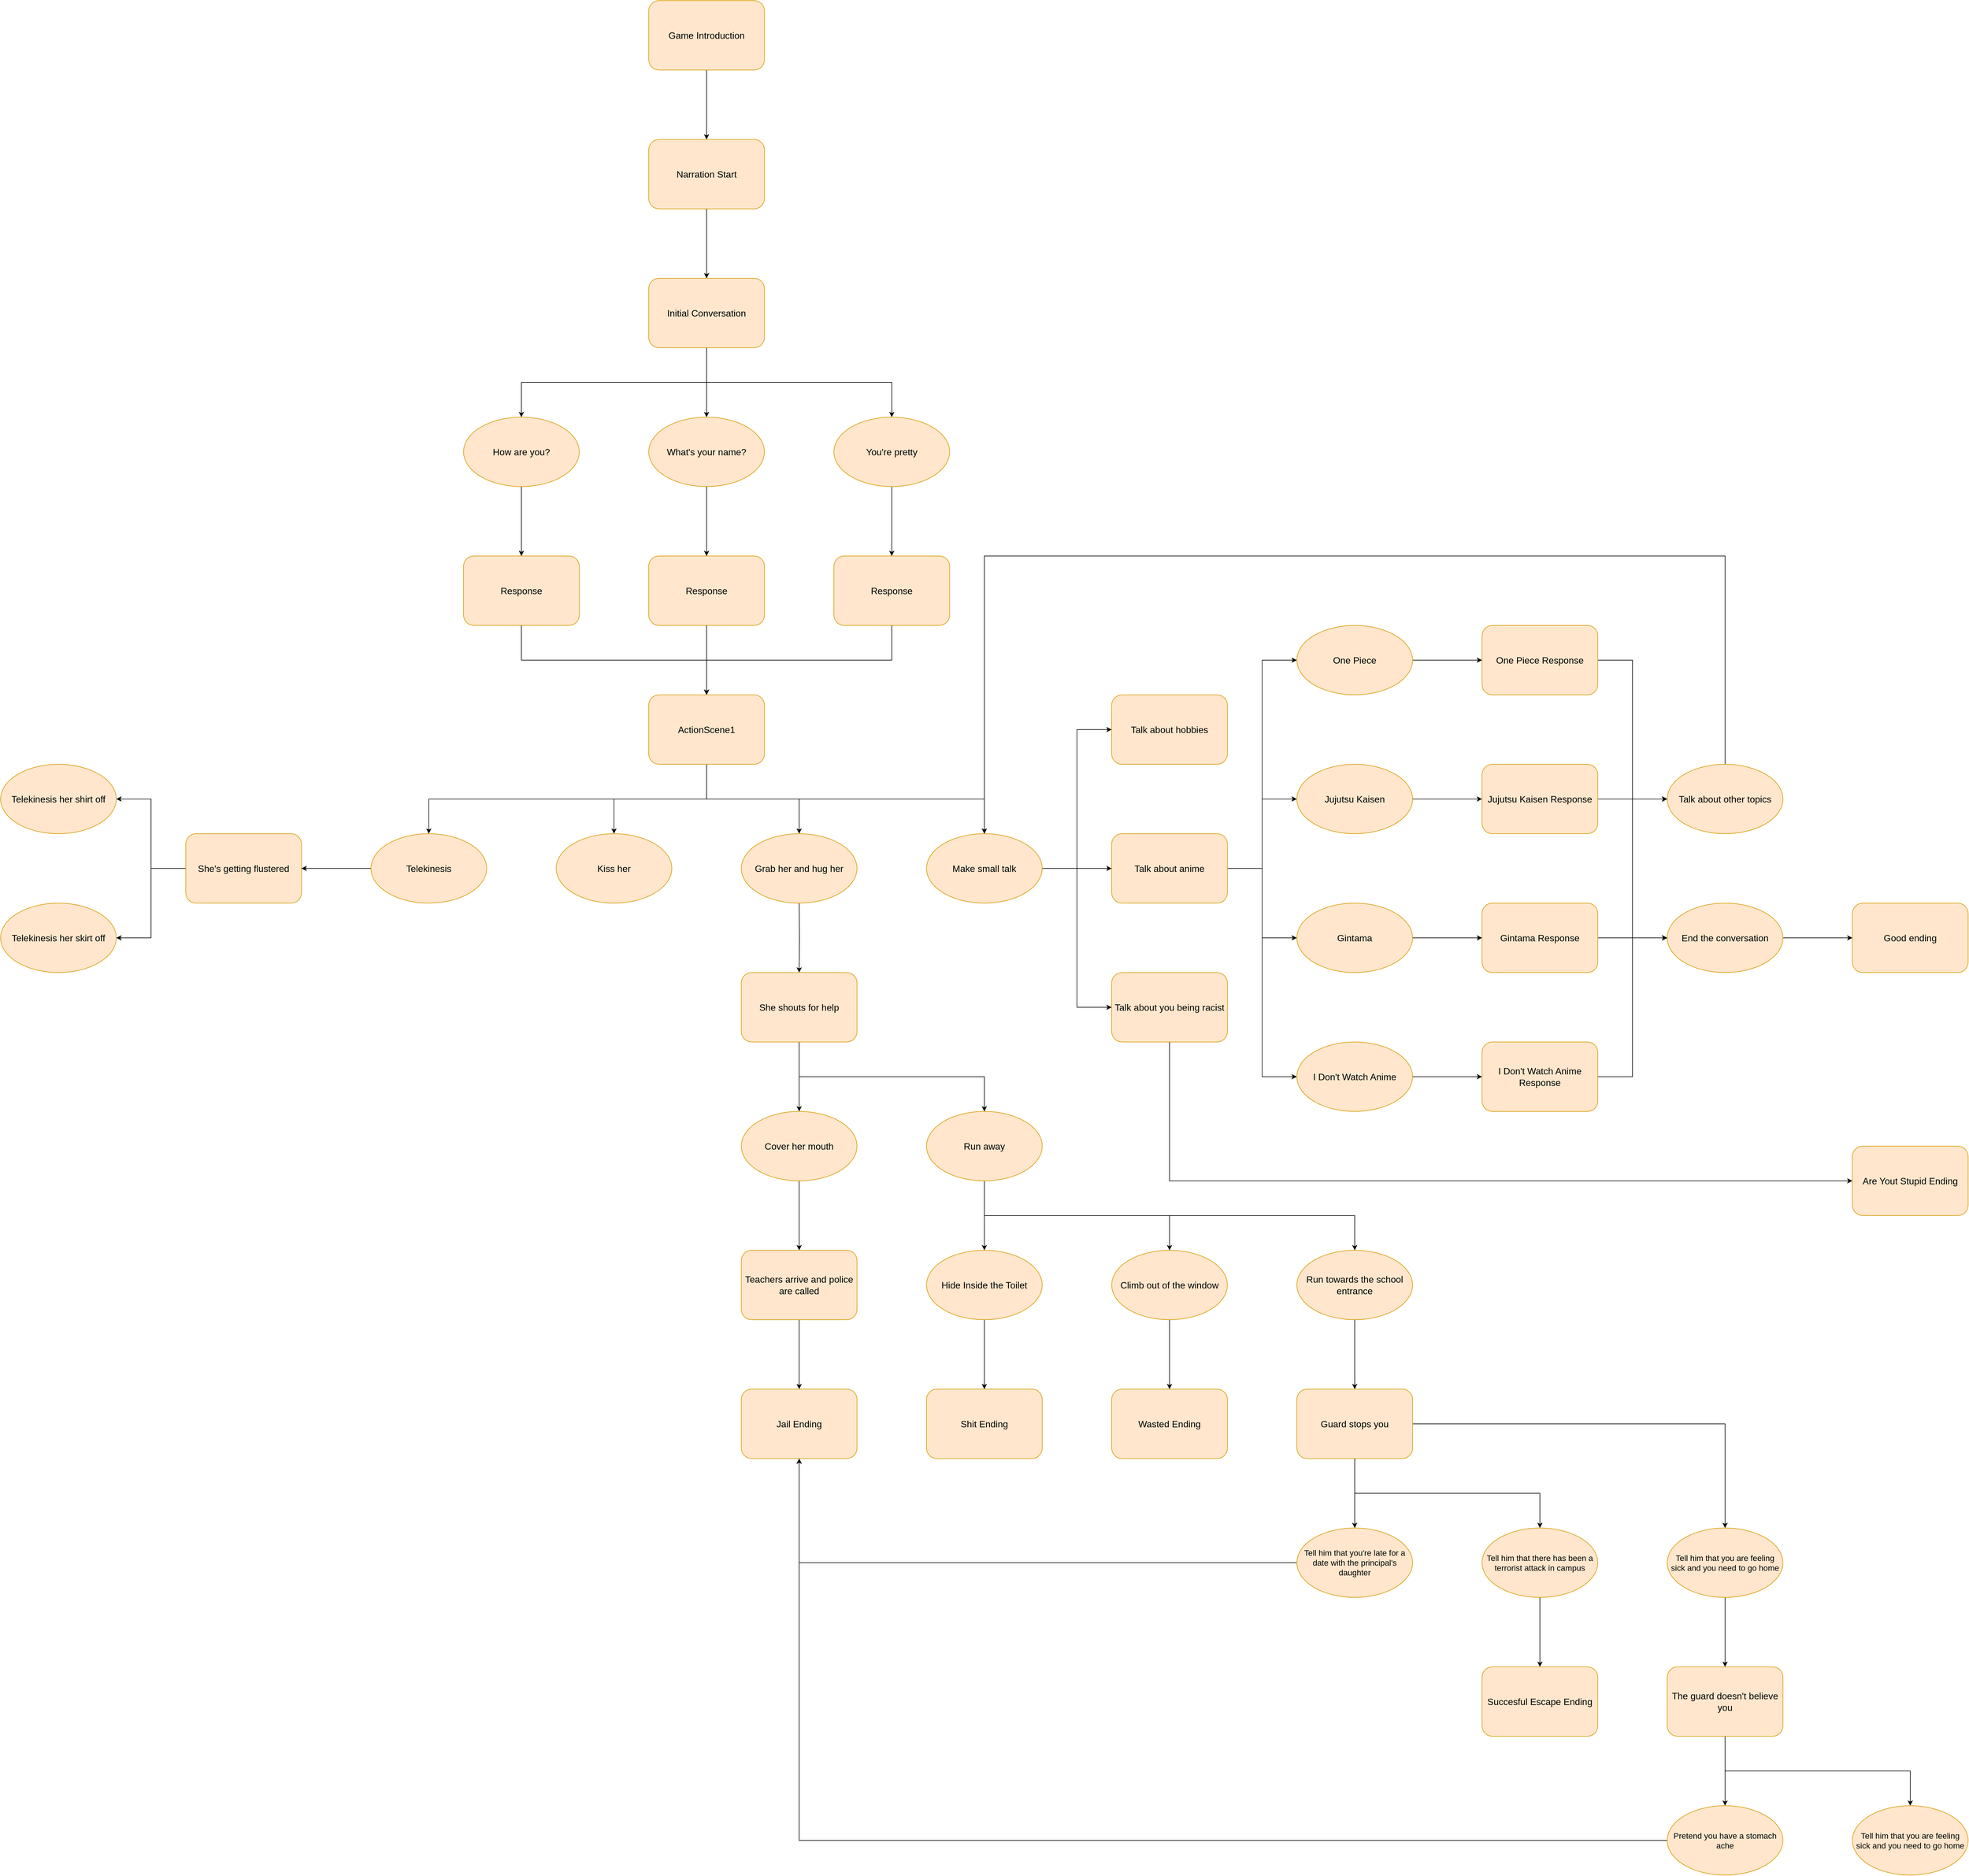 <mxfile version="23.1.2" type="device">
  <diagram name="Page-1" id="4FUgffBqLSNu74u4goxm">
    <mxGraphModel dx="3923" dy="2478" grid="1" gridSize="10" guides="1" tooltips="1" connect="1" arrows="1" fold="1" page="1" pageScale="1" pageWidth="827" pageHeight="1169" math="0" shadow="0">
      <root>
        <mxCell id="0" />
        <mxCell id="1" parent="0" />
        <mxCell id="4BJCU8E36L2v-1qUPdr9-23" style="edgeStyle=orthogonalEdgeStyle;rounded=0;orthogonalLoop=1;jettySize=auto;html=1;entryX=0.5;entryY=0;entryDx=0;entryDy=0;" parent="1" source="6sbdXVjonjd2-lOE39ga-11" target="6sbdXVjonjd2-lOE39ga-17" edge="1">
          <mxGeometry relative="1" as="geometry">
            <Array as="points">
              <mxPoint x="-220" y="660" />
              <mxPoint x="100" y="660" />
            </Array>
          </mxGeometry>
        </mxCell>
        <mxCell id="6sbdXVjonjd2-lOE39ga-11" value="Response" style="rounded=1;whiteSpace=wrap;html=1;fontSize=16;fillColor=#ffe6cc;strokeColor=#d79b00;" parent="1" vertex="1">
          <mxGeometry x="-320" y="480" width="200" height="120" as="geometry" />
        </mxCell>
        <mxCell id="4BJCU8E36L2v-1qUPdr9-22" style="edgeStyle=orthogonalEdgeStyle;rounded=0;orthogonalLoop=1;jettySize=auto;html=1;entryX=0.5;entryY=0;entryDx=0;entryDy=0;" parent="1" source="6sbdXVjonjd2-lOE39ga-12" target="6sbdXVjonjd2-lOE39ga-17" edge="1">
          <mxGeometry relative="1" as="geometry" />
        </mxCell>
        <mxCell id="6sbdXVjonjd2-lOE39ga-12" value="Response" style="rounded=1;whiteSpace=wrap;html=1;fontSize=16;fillColor=#ffe6cc;strokeColor=#d79b00;" parent="1" vertex="1">
          <mxGeometry y="480" width="200" height="120" as="geometry" />
        </mxCell>
        <mxCell id="4BJCU8E36L2v-1qUPdr9-24" style="edgeStyle=orthogonalEdgeStyle;rounded=0;orthogonalLoop=1;jettySize=auto;html=1;entryX=0.5;entryY=0;entryDx=0;entryDy=0;" parent="1" source="6sbdXVjonjd2-lOE39ga-13" target="6sbdXVjonjd2-lOE39ga-17" edge="1">
          <mxGeometry relative="1" as="geometry">
            <Array as="points">
              <mxPoint x="420" y="660" />
              <mxPoint x="100" y="660" />
            </Array>
          </mxGeometry>
        </mxCell>
        <mxCell id="6sbdXVjonjd2-lOE39ga-13" value="Response" style="rounded=1;whiteSpace=wrap;html=1;fontSize=16;fillColor=#ffe6cc;strokeColor=#d79b00;" parent="1" vertex="1">
          <mxGeometry x="320" y="480" width="200" height="120" as="geometry" />
        </mxCell>
        <mxCell id="4BJCU8E36L2v-1qUPdr9-62" style="edgeStyle=orthogonalEdgeStyle;rounded=0;orthogonalLoop=1;jettySize=auto;html=1;entryX=0.5;entryY=0;entryDx=0;entryDy=0;" parent="1" source="6sbdXVjonjd2-lOE39ga-17" target="4BJCU8E36L2v-1qUPdr9-61" edge="1">
          <mxGeometry relative="1" as="geometry">
            <Array as="points">
              <mxPoint x="100" y="900" />
              <mxPoint x="-380" y="900" />
            </Array>
          </mxGeometry>
        </mxCell>
        <mxCell id="4BJCU8E36L2v-1qUPdr9-66" style="edgeStyle=orthogonalEdgeStyle;rounded=0;orthogonalLoop=1;jettySize=auto;html=1;" parent="1" source="6sbdXVjonjd2-lOE39ga-17" target="4BJCU8E36L2v-1qUPdr9-63" edge="1">
          <mxGeometry relative="1" as="geometry" />
        </mxCell>
        <mxCell id="4BJCU8E36L2v-1qUPdr9-67" style="edgeStyle=orthogonalEdgeStyle;rounded=0;orthogonalLoop=1;jettySize=auto;html=1;" parent="1" source="6sbdXVjonjd2-lOE39ga-17" target="4BJCU8E36L2v-1qUPdr9-64" edge="1">
          <mxGeometry relative="1" as="geometry" />
        </mxCell>
        <mxCell id="4BJCU8E36L2v-1qUPdr9-68" style="edgeStyle=orthogonalEdgeStyle;rounded=0;orthogonalLoop=1;jettySize=auto;html=1;" parent="1" source="6sbdXVjonjd2-lOE39ga-17" target="4BJCU8E36L2v-1qUPdr9-65" edge="1">
          <mxGeometry relative="1" as="geometry">
            <Array as="points">
              <mxPoint x="100" y="900" />
              <mxPoint x="580" y="900" />
            </Array>
          </mxGeometry>
        </mxCell>
        <mxCell id="6sbdXVjonjd2-lOE39ga-17" value="ActionScene1" style="rounded=1;whiteSpace=wrap;html=1;fontSize=16;fillColor=#ffe6cc;strokeColor=#d79b00;" parent="1" vertex="1">
          <mxGeometry y="720" width="200" height="120" as="geometry" />
        </mxCell>
        <mxCell id="4BJCU8E36L2v-1qUPdr9-13" style="edgeStyle=orthogonalEdgeStyle;rounded=0;orthogonalLoop=1;jettySize=auto;html=1;entryX=0.5;entryY=0;entryDx=0;entryDy=0;" parent="1" source="6sbdXVjonjd2-lOE39ga-21" target="4BJCU8E36L2v-1qUPdr9-50" edge="1">
          <mxGeometry relative="1" as="geometry">
            <mxPoint x="580" y="210" as="targetPoint" />
            <Array as="points">
              <mxPoint x="100" y="180" />
              <mxPoint x="420" y="180" />
            </Array>
          </mxGeometry>
        </mxCell>
        <mxCell id="4BJCU8E36L2v-1qUPdr9-52" style="edgeStyle=orthogonalEdgeStyle;rounded=0;orthogonalLoop=1;jettySize=auto;html=1;entryX=0.5;entryY=0;entryDx=0;entryDy=0;" parent="1" source="6sbdXVjonjd2-lOE39ga-21" target="4BJCU8E36L2v-1qUPdr9-51" edge="1">
          <mxGeometry relative="1" as="geometry" />
        </mxCell>
        <mxCell id="4BJCU8E36L2v-1qUPdr9-54" style="edgeStyle=orthogonalEdgeStyle;rounded=0;orthogonalLoop=1;jettySize=auto;html=1;entryX=0.5;entryY=0;entryDx=0;entryDy=0;" parent="1" source="6sbdXVjonjd2-lOE39ga-21" target="4BJCU8E36L2v-1qUPdr9-53" edge="1">
          <mxGeometry relative="1" as="geometry">
            <Array as="points">
              <mxPoint x="100" y="180" />
              <mxPoint x="-220" y="180" />
            </Array>
          </mxGeometry>
        </mxCell>
        <mxCell id="6sbdXVjonjd2-lOE39ga-21" value="Initial Conversation" style="rounded=1;whiteSpace=wrap;html=1;fontSize=16;fillColor=#ffe6cc;strokeColor=#d79b00;" parent="1" vertex="1">
          <mxGeometry width="200" height="120" as="geometry" />
        </mxCell>
        <mxCell id="4BJCU8E36L2v-1qUPdr9-33" style="edgeStyle=orthogonalEdgeStyle;rounded=0;orthogonalLoop=1;jettySize=auto;html=1;entryX=0.5;entryY=0;entryDx=0;entryDy=0;" parent="1" target="6sbdXVjonjd2-lOE39ga-44" edge="1">
          <mxGeometry relative="1" as="geometry">
            <mxPoint x="260" y="1080" as="sourcePoint" />
          </mxGeometry>
        </mxCell>
        <mxCell id="6sbdXVjonjd2-lOE39ga-36" value="Good ending" style="rounded=1;whiteSpace=wrap;html=1;fontSize=16;fillColor=#ffe6cc;strokeColor=#d79b00;" parent="1" vertex="1">
          <mxGeometry x="2080" y="1080" width="200" height="120" as="geometry" />
        </mxCell>
        <mxCell id="4BJCU8E36L2v-1qUPdr9-151" style="edgeStyle=orthogonalEdgeStyle;rounded=0;orthogonalLoop=1;jettySize=auto;html=1;" parent="1" source="6sbdXVjonjd2-lOE39ga-38" target="4BJCU8E36L2v-1qUPdr9-74" edge="1">
          <mxGeometry relative="1" as="geometry" />
        </mxCell>
        <mxCell id="4BJCU8E36L2v-1qUPdr9-152" style="edgeStyle=orthogonalEdgeStyle;rounded=0;orthogonalLoop=1;jettySize=auto;html=1;entryX=1;entryY=0.5;entryDx=0;entryDy=0;" parent="1" source="6sbdXVjonjd2-lOE39ga-38" target="4BJCU8E36L2v-1qUPdr9-73" edge="1">
          <mxGeometry relative="1" as="geometry" />
        </mxCell>
        <mxCell id="6sbdXVjonjd2-lOE39ga-38" value="She&#39;s getting flustered" style="rounded=1;whiteSpace=wrap;html=1;fontSize=16;fillColor=#ffe6cc;strokeColor=#d79b00;" parent="1" vertex="1">
          <mxGeometry x="-800" y="960" width="200" height="120" as="geometry" />
        </mxCell>
        <mxCell id="4BJCU8E36L2v-1qUPdr9-128" style="edgeStyle=orthogonalEdgeStyle;rounded=0;orthogonalLoop=1;jettySize=auto;html=1;" parent="1" source="6sbdXVjonjd2-lOE39ga-44" target="4BJCU8E36L2v-1qUPdr9-72" edge="1">
          <mxGeometry relative="1" as="geometry" />
        </mxCell>
        <mxCell id="4BJCU8E36L2v-1qUPdr9-129" style="edgeStyle=orthogonalEdgeStyle;rounded=0;orthogonalLoop=1;jettySize=auto;html=1;entryX=0.5;entryY=0;entryDx=0;entryDy=0;" parent="1" source="6sbdXVjonjd2-lOE39ga-44" target="4BJCU8E36L2v-1qUPdr9-127" edge="1">
          <mxGeometry relative="1" as="geometry">
            <Array as="points">
              <mxPoint x="260" y="1380" />
              <mxPoint x="580" y="1380" />
            </Array>
          </mxGeometry>
        </mxCell>
        <mxCell id="6sbdXVjonjd2-lOE39ga-44" value="She shouts for help" style="rounded=1;whiteSpace=wrap;html=1;fontSize=16;fillColor=#ffe6cc;strokeColor=#d79b00;" parent="1" vertex="1">
          <mxGeometry x="160" y="1200" width="200" height="120" as="geometry" />
        </mxCell>
        <mxCell id="4BJCU8E36L2v-1qUPdr9-150" style="edgeStyle=orthogonalEdgeStyle;rounded=0;orthogonalLoop=1;jettySize=auto;html=1;entryX=0.5;entryY=0;entryDx=0;entryDy=0;" parent="1" source="6sbdXVjonjd2-lOE39ga-51" target="6sbdXVjonjd2-lOE39ga-52" edge="1">
          <mxGeometry relative="1" as="geometry" />
        </mxCell>
        <mxCell id="6sbdXVjonjd2-lOE39ga-51" value="Teachers arrive and police are called" style="rounded=1;whiteSpace=wrap;html=1;fontSize=16;fillColor=#ffe6cc;strokeColor=#d79b00;" parent="1" vertex="1">
          <mxGeometry x="160" y="1680" width="200" height="120" as="geometry" />
        </mxCell>
        <mxCell id="6sbdXVjonjd2-lOE39ga-52" value="Jail Ending" style="rounded=1;whiteSpace=wrap;html=1;fontSize=16;fillColor=#ffe6cc;strokeColor=#d79b00;" parent="1" vertex="1">
          <mxGeometry x="160" y="1920" width="200" height="120" as="geometry" />
        </mxCell>
        <mxCell id="6sbdXVjonjd2-lOE39ga-64" value="Shit Ending" style="rounded=1;whiteSpace=wrap;html=1;fontSize=16;fillColor=#ffe6cc;strokeColor=#d79b00;" parent="1" vertex="1">
          <mxGeometry x="480" y="1920" width="200" height="120" as="geometry" />
        </mxCell>
        <mxCell id="6sbdXVjonjd2-lOE39ga-66" value="Wasted Ending" style="rounded=1;whiteSpace=wrap;html=1;fontSize=16;fillColor=#ffe6cc;strokeColor=#d79b00;" parent="1" vertex="1">
          <mxGeometry x="800" y="1920" width="200" height="120" as="geometry" />
        </mxCell>
        <mxCell id="6sbdXVjonjd2-lOE39ga-68" value="Succesful Escape Ending" style="rounded=1;whiteSpace=wrap;html=1;fontSize=16;fillColor=#ffe6cc;strokeColor=#d79b00;" parent="1" vertex="1">
          <mxGeometry x="1440" y="2400" width="200" height="120" as="geometry" />
        </mxCell>
        <mxCell id="4BJCU8E36L2v-1qUPdr9-92" style="edgeStyle=orthogonalEdgeStyle;rounded=0;orthogonalLoop=1;jettySize=auto;html=1;entryX=0;entryY=0.5;entryDx=0;entryDy=0;" parent="1" source="P44TCqiWDJVIjt69L8TA-1" target="4BJCU8E36L2v-1qUPdr9-89" edge="1">
          <mxGeometry relative="1" as="geometry" />
        </mxCell>
        <mxCell id="4BJCU8E36L2v-1qUPdr9-93" style="edgeStyle=orthogonalEdgeStyle;rounded=0;orthogonalLoop=1;jettySize=auto;html=1;entryX=0;entryY=0.5;entryDx=0;entryDy=0;" parent="1" source="P44TCqiWDJVIjt69L8TA-1" target="4BJCU8E36L2v-1qUPdr9-88" edge="1">
          <mxGeometry relative="1" as="geometry" />
        </mxCell>
        <mxCell id="4BJCU8E36L2v-1qUPdr9-94" style="edgeStyle=orthogonalEdgeStyle;rounded=0;orthogonalLoop=1;jettySize=auto;html=1;entryX=0;entryY=0.5;entryDx=0;entryDy=0;" parent="1" source="P44TCqiWDJVIjt69L8TA-1" target="4BJCU8E36L2v-1qUPdr9-90" edge="1">
          <mxGeometry relative="1" as="geometry" />
        </mxCell>
        <mxCell id="4BJCU8E36L2v-1qUPdr9-98" style="edgeStyle=orthogonalEdgeStyle;rounded=0;orthogonalLoop=1;jettySize=auto;html=1;entryX=0;entryY=0.5;entryDx=0;entryDy=0;" parent="1" source="P44TCqiWDJVIjt69L8TA-1" target="4BJCU8E36L2v-1qUPdr9-91" edge="1">
          <mxGeometry relative="1" as="geometry" />
        </mxCell>
        <mxCell id="P44TCqiWDJVIjt69L8TA-1" value="Talk about anime" style="rounded=1;whiteSpace=wrap;html=1;fontSize=16;fillColor=#ffe6cc;strokeColor=#d79b00;" parent="1" vertex="1">
          <mxGeometry x="800" y="960" width="200" height="120" as="geometry" />
        </mxCell>
        <mxCell id="P44TCqiWDJVIjt69L8TA-2" value="Talk about hobbies" style="rounded=1;whiteSpace=wrap;html=1;fontSize=16;fillColor=#ffe6cc;strokeColor=#d79b00;" parent="1" vertex="1">
          <mxGeometry x="800" y="720" width="200" height="120" as="geometry" />
        </mxCell>
        <mxCell id="4BJCU8E36L2v-1qUPdr9-84" style="edgeStyle=orthogonalEdgeStyle;rounded=0;orthogonalLoop=1;jettySize=auto;html=1;entryX=0;entryY=0.5;entryDx=0;entryDy=0;" parent="1" source="P44TCqiWDJVIjt69L8TA-3" target="P44TCqiWDJVIjt69L8TA-17" edge="1">
          <mxGeometry relative="1" as="geometry">
            <Array as="points">
              <mxPoint x="900" y="1560" />
              <mxPoint x="2080" y="1560" />
            </Array>
          </mxGeometry>
        </mxCell>
        <mxCell id="P44TCqiWDJVIjt69L8TA-3" value="Talk about you being racist" style="rounded=1;whiteSpace=wrap;html=1;fontSize=16;fillColor=#ffe6cc;strokeColor=#d79b00;" parent="1" vertex="1">
          <mxGeometry x="800" y="1200" width="200" height="120" as="geometry" />
        </mxCell>
        <mxCell id="P44TCqiWDJVIjt69L8TA-17" value="Are Yout Stupid Ending" style="rounded=1;whiteSpace=wrap;html=1;fontSize=16;fillColor=#ffe6cc;strokeColor=#d79b00;" parent="1" vertex="1">
          <mxGeometry x="2080" y="1500" width="200" height="120" as="geometry" />
        </mxCell>
        <mxCell id="4BJCU8E36L2v-1qUPdr9-14" style="edgeStyle=orthogonalEdgeStyle;rounded=0;orthogonalLoop=1;jettySize=auto;html=1;entryX=0.5;entryY=0;entryDx=0;entryDy=0;exitX=0.5;exitY=1;exitDx=0;exitDy=0;" parent="1" source="4BJCU8E36L2v-1qUPdr9-50" target="6sbdXVjonjd2-lOE39ga-13" edge="1">
          <mxGeometry relative="1" as="geometry">
            <mxPoint x="530" y="410" as="sourcePoint" />
          </mxGeometry>
        </mxCell>
        <mxCell id="4BJCU8E36L2v-1qUPdr9-130" style="edgeStyle=orthogonalEdgeStyle;rounded=0;orthogonalLoop=1;jettySize=auto;html=1;entryX=0;entryY=0.5;entryDx=0;entryDy=0;" parent="1" source="4BJCU8E36L2v-1qUPdr9-47" target="4BJCU8E36L2v-1qUPdr9-78" edge="1">
          <mxGeometry relative="1" as="geometry" />
        </mxCell>
        <mxCell id="4BJCU8E36L2v-1qUPdr9-137" style="edgeStyle=orthogonalEdgeStyle;rounded=0;orthogonalLoop=1;jettySize=auto;html=1;entryX=0;entryY=0.5;entryDx=0;entryDy=0;" parent="1" source="4BJCU8E36L2v-1qUPdr9-47" target="4BJCU8E36L2v-1qUPdr9-79" edge="1">
          <mxGeometry relative="1" as="geometry" />
        </mxCell>
        <mxCell id="4BJCU8E36L2v-1qUPdr9-47" value="One Piece Response" style="rounded=1;whiteSpace=wrap;html=1;fontSize=16;fillColor=#ffe6cc;strokeColor=#d79b00;" parent="1" vertex="1">
          <mxGeometry x="1440" y="600" width="200" height="120" as="geometry" />
        </mxCell>
        <mxCell id="4BJCU8E36L2v-1qUPdr9-50" value="You&#39;re pretty" style="ellipse;whiteSpace=wrap;html=1;fillColor=#ffe6cc;strokeColor=#d79b00;fontSize=16;" parent="1" vertex="1">
          <mxGeometry x="320" y="240" width="200" height="120" as="geometry" />
        </mxCell>
        <mxCell id="4BJCU8E36L2v-1qUPdr9-56" style="edgeStyle=orthogonalEdgeStyle;rounded=0;orthogonalLoop=1;jettySize=auto;html=1;entryX=0.5;entryY=0;entryDx=0;entryDy=0;" parent="1" source="4BJCU8E36L2v-1qUPdr9-51" target="6sbdXVjonjd2-lOE39ga-12" edge="1">
          <mxGeometry relative="1" as="geometry" />
        </mxCell>
        <mxCell id="4BJCU8E36L2v-1qUPdr9-51" value="What&#39;s your name?" style="ellipse;whiteSpace=wrap;html=1;fillColor=#ffe6cc;strokeColor=#d79b00;fontSize=16;" parent="1" vertex="1">
          <mxGeometry y="240" width="200" height="120" as="geometry" />
        </mxCell>
        <mxCell id="4BJCU8E36L2v-1qUPdr9-55" style="edgeStyle=orthogonalEdgeStyle;rounded=0;orthogonalLoop=1;jettySize=auto;html=1;" parent="1" source="4BJCU8E36L2v-1qUPdr9-53" target="6sbdXVjonjd2-lOE39ga-11" edge="1">
          <mxGeometry relative="1" as="geometry" />
        </mxCell>
        <mxCell id="4BJCU8E36L2v-1qUPdr9-53" value="How are you?" style="ellipse;whiteSpace=wrap;html=1;fillColor=#ffe6cc;strokeColor=#d79b00;fontSize=16;" parent="1" vertex="1">
          <mxGeometry x="-320" y="240" width="200" height="120" as="geometry" />
        </mxCell>
        <mxCell id="4BJCU8E36L2v-1qUPdr9-60" style="edgeStyle=orthogonalEdgeStyle;rounded=0;orthogonalLoop=1;jettySize=auto;html=1;" parent="1" source="4BJCU8E36L2v-1qUPdr9-57" target="6sbdXVjonjd2-lOE39ga-21" edge="1">
          <mxGeometry relative="1" as="geometry" />
        </mxCell>
        <mxCell id="4BJCU8E36L2v-1qUPdr9-57" value="Narration Start" style="rounded=1;whiteSpace=wrap;html=1;fontSize=16;fillColor=#ffe6cc;strokeColor=#d79b00;" parent="1" vertex="1">
          <mxGeometry y="-240" width="200" height="120" as="geometry" />
        </mxCell>
        <mxCell id="4BJCU8E36L2v-1qUPdr9-59" style="edgeStyle=orthogonalEdgeStyle;rounded=0;orthogonalLoop=1;jettySize=auto;html=1;entryX=0.5;entryY=0;entryDx=0;entryDy=0;" parent="1" source="4BJCU8E36L2v-1qUPdr9-58" target="4BJCU8E36L2v-1qUPdr9-57" edge="1">
          <mxGeometry relative="1" as="geometry" />
        </mxCell>
        <mxCell id="4BJCU8E36L2v-1qUPdr9-58" value="Game Introduction" style="rounded=1;whiteSpace=wrap;html=1;fontSize=16;fillColor=#ffe6cc;strokeColor=#d79b00;" parent="1" vertex="1">
          <mxGeometry y="-480" width="200" height="120" as="geometry" />
        </mxCell>
        <mxCell id="4BJCU8E36L2v-1qUPdr9-153" style="edgeStyle=orthogonalEdgeStyle;rounded=0;orthogonalLoop=1;jettySize=auto;html=1;entryX=1;entryY=0.5;entryDx=0;entryDy=0;" parent="1" source="4BJCU8E36L2v-1qUPdr9-61" target="6sbdXVjonjd2-lOE39ga-38" edge="1">
          <mxGeometry relative="1" as="geometry" />
        </mxCell>
        <mxCell id="4BJCU8E36L2v-1qUPdr9-61" value="Telekinesis" style="ellipse;whiteSpace=wrap;html=1;fillColor=#ffe6cc;strokeColor=#d79b00;fontSize=16;" parent="1" vertex="1">
          <mxGeometry x="-480" y="960" width="200" height="120" as="geometry" />
        </mxCell>
        <mxCell id="4BJCU8E36L2v-1qUPdr9-63" value="Kiss her" style="ellipse;whiteSpace=wrap;html=1;fillColor=#ffe6cc;strokeColor=#d79b00;fontSize=16;" parent="1" vertex="1">
          <mxGeometry x="-160" y="960" width="200" height="120" as="geometry" />
        </mxCell>
        <mxCell id="4BJCU8E36L2v-1qUPdr9-64" value="Grab her and hug her" style="ellipse;whiteSpace=wrap;html=1;fillColor=#ffe6cc;strokeColor=#d79b00;fontSize=16;" parent="1" vertex="1">
          <mxGeometry x="160" y="960" width="200" height="120" as="geometry" />
        </mxCell>
        <mxCell id="4BJCU8E36L2v-1qUPdr9-69" style="edgeStyle=orthogonalEdgeStyle;rounded=0;orthogonalLoop=1;jettySize=auto;html=1;entryX=0;entryY=0.5;entryDx=0;entryDy=0;" parent="1" source="4BJCU8E36L2v-1qUPdr9-65" target="P44TCqiWDJVIjt69L8TA-2" edge="1">
          <mxGeometry relative="1" as="geometry" />
        </mxCell>
        <mxCell id="4BJCU8E36L2v-1qUPdr9-70" style="edgeStyle=orthogonalEdgeStyle;rounded=0;orthogonalLoop=1;jettySize=auto;html=1;entryX=0;entryY=0.5;entryDx=0;entryDy=0;" parent="1" source="4BJCU8E36L2v-1qUPdr9-65" target="P44TCqiWDJVIjt69L8TA-1" edge="1">
          <mxGeometry relative="1" as="geometry" />
        </mxCell>
        <mxCell id="4BJCU8E36L2v-1qUPdr9-71" style="edgeStyle=orthogonalEdgeStyle;rounded=0;orthogonalLoop=1;jettySize=auto;html=1;entryX=0;entryY=0.5;entryDx=0;entryDy=0;" parent="1" source="4BJCU8E36L2v-1qUPdr9-65" target="P44TCqiWDJVIjt69L8TA-3" edge="1">
          <mxGeometry relative="1" as="geometry" />
        </mxCell>
        <mxCell id="4BJCU8E36L2v-1qUPdr9-65" value="Make small talk" style="ellipse;whiteSpace=wrap;html=1;fillColor=#ffe6cc;strokeColor=#d79b00;fontSize=16;" parent="1" vertex="1">
          <mxGeometry x="480" y="960" width="200" height="120" as="geometry" />
        </mxCell>
        <mxCell id="4BJCU8E36L2v-1qUPdr9-149" style="edgeStyle=orthogonalEdgeStyle;rounded=0;orthogonalLoop=1;jettySize=auto;html=1;entryX=0.5;entryY=0;entryDx=0;entryDy=0;" parent="1" source="4BJCU8E36L2v-1qUPdr9-72" target="6sbdXVjonjd2-lOE39ga-51" edge="1">
          <mxGeometry relative="1" as="geometry" />
        </mxCell>
        <mxCell id="4BJCU8E36L2v-1qUPdr9-72" value="Cover her mouth" style="ellipse;whiteSpace=wrap;html=1;fillColor=#ffe6cc;strokeColor=#d79b00;fontSize=16;" parent="1" vertex="1">
          <mxGeometry x="160" y="1440" width="200" height="120" as="geometry" />
        </mxCell>
        <mxCell id="4BJCU8E36L2v-1qUPdr9-73" value="Telekinesis her skirt off" style="ellipse;whiteSpace=wrap;html=1;fillColor=#ffe6cc;strokeColor=#d79b00;fontSize=16;" parent="1" vertex="1">
          <mxGeometry x="-1120" y="1080" width="200" height="120" as="geometry" />
        </mxCell>
        <mxCell id="4BJCU8E36L2v-1qUPdr9-74" value="Telekinesis her shirt off" style="ellipse;whiteSpace=wrap;html=1;fillColor=#ffe6cc;strokeColor=#d79b00;fontSize=16;" parent="1" vertex="1">
          <mxGeometry x="-1120" y="840" width="200" height="120" as="geometry" />
        </mxCell>
        <mxCell id="4BJCU8E36L2v-1qUPdr9-125" style="edgeStyle=orthogonalEdgeStyle;rounded=0;orthogonalLoop=1;jettySize=auto;html=1;entryX=0.5;entryY=0;entryDx=0;entryDy=0;" parent="1" source="4BJCU8E36L2v-1qUPdr9-78" target="4BJCU8E36L2v-1qUPdr9-65" edge="1">
          <mxGeometry relative="1" as="geometry">
            <Array as="points">
              <mxPoint x="1860" y="480" />
              <mxPoint x="580" y="480" />
            </Array>
          </mxGeometry>
        </mxCell>
        <mxCell id="4BJCU8E36L2v-1qUPdr9-78" value="Talk about other topics" style="ellipse;whiteSpace=wrap;html=1;fillColor=#ffe6cc;strokeColor=#d79b00;fontSize=16;" parent="1" vertex="1">
          <mxGeometry x="1760" y="840" width="200" height="120" as="geometry" />
        </mxCell>
        <mxCell id="4BJCU8E36L2v-1qUPdr9-83" style="edgeStyle=orthogonalEdgeStyle;rounded=0;orthogonalLoop=1;jettySize=auto;html=1;" parent="1" source="4BJCU8E36L2v-1qUPdr9-79" target="6sbdXVjonjd2-lOE39ga-36" edge="1">
          <mxGeometry relative="1" as="geometry" />
        </mxCell>
        <mxCell id="4BJCU8E36L2v-1qUPdr9-79" value="End the conversation" style="ellipse;whiteSpace=wrap;html=1;fillColor=#ffe6cc;strokeColor=#d79b00;fontSize=16;" parent="1" vertex="1">
          <mxGeometry x="1760" y="1080" width="200" height="120" as="geometry" />
        </mxCell>
        <mxCell id="4BJCU8E36L2v-1qUPdr9-131" style="edgeStyle=orthogonalEdgeStyle;rounded=0;orthogonalLoop=1;jettySize=auto;html=1;entryX=0;entryY=0.5;entryDx=0;entryDy=0;" parent="1" source="4BJCU8E36L2v-1qUPdr9-85" target="4BJCU8E36L2v-1qUPdr9-78" edge="1">
          <mxGeometry relative="1" as="geometry" />
        </mxCell>
        <mxCell id="4BJCU8E36L2v-1qUPdr9-136" style="edgeStyle=orthogonalEdgeStyle;rounded=0;orthogonalLoop=1;jettySize=auto;html=1;entryX=0;entryY=0.5;entryDx=0;entryDy=0;" parent="1" source="4BJCU8E36L2v-1qUPdr9-85" target="4BJCU8E36L2v-1qUPdr9-79" edge="1">
          <mxGeometry relative="1" as="geometry" />
        </mxCell>
        <mxCell id="4BJCU8E36L2v-1qUPdr9-85" value="Jujutsu Kaisen Response" style="rounded=1;whiteSpace=wrap;html=1;fontSize=16;fillColor=#ffe6cc;strokeColor=#d79b00;" parent="1" vertex="1">
          <mxGeometry x="1440" y="840" width="200" height="120" as="geometry" />
        </mxCell>
        <mxCell id="4BJCU8E36L2v-1qUPdr9-132" style="edgeStyle=orthogonalEdgeStyle;rounded=0;orthogonalLoop=1;jettySize=auto;html=1;entryX=0;entryY=0.5;entryDx=0;entryDy=0;" parent="1" source="4BJCU8E36L2v-1qUPdr9-86" target="4BJCU8E36L2v-1qUPdr9-78" edge="1">
          <mxGeometry relative="1" as="geometry" />
        </mxCell>
        <mxCell id="4BJCU8E36L2v-1qUPdr9-135" style="edgeStyle=orthogonalEdgeStyle;rounded=0;orthogonalLoop=1;jettySize=auto;html=1;entryX=0;entryY=0.5;entryDx=0;entryDy=0;" parent="1" source="4BJCU8E36L2v-1qUPdr9-86" target="4BJCU8E36L2v-1qUPdr9-79" edge="1">
          <mxGeometry relative="1" as="geometry" />
        </mxCell>
        <mxCell id="4BJCU8E36L2v-1qUPdr9-86" value="Gintama Response" style="rounded=1;whiteSpace=wrap;html=1;fontSize=16;fillColor=#ffe6cc;strokeColor=#d79b00;" parent="1" vertex="1">
          <mxGeometry x="1440" y="1080" width="200" height="120" as="geometry" />
        </mxCell>
        <mxCell id="4BJCU8E36L2v-1qUPdr9-133" style="edgeStyle=orthogonalEdgeStyle;rounded=0;orthogonalLoop=1;jettySize=auto;html=1;entryX=0;entryY=0.5;entryDx=0;entryDy=0;" parent="1" source="4BJCU8E36L2v-1qUPdr9-87" target="4BJCU8E36L2v-1qUPdr9-78" edge="1">
          <mxGeometry relative="1" as="geometry" />
        </mxCell>
        <mxCell id="4BJCU8E36L2v-1qUPdr9-134" style="edgeStyle=orthogonalEdgeStyle;rounded=0;orthogonalLoop=1;jettySize=auto;html=1;entryX=0;entryY=0.5;entryDx=0;entryDy=0;" parent="1" source="4BJCU8E36L2v-1qUPdr9-87" target="4BJCU8E36L2v-1qUPdr9-79" edge="1">
          <mxGeometry relative="1" as="geometry" />
        </mxCell>
        <mxCell id="4BJCU8E36L2v-1qUPdr9-87" value="I Don&#39;t Watch Anime Response" style="rounded=1;whiteSpace=wrap;html=1;fontSize=16;fillColor=#ffe6cc;strokeColor=#d79b00;" parent="1" vertex="1">
          <mxGeometry x="1440" y="1320" width="200" height="120" as="geometry" />
        </mxCell>
        <mxCell id="4BJCU8E36L2v-1qUPdr9-100" style="edgeStyle=orthogonalEdgeStyle;rounded=0;orthogonalLoop=1;jettySize=auto;html=1;entryX=0;entryY=0.5;entryDx=0;entryDy=0;" parent="1" source="4BJCU8E36L2v-1qUPdr9-88" target="4BJCU8E36L2v-1qUPdr9-87" edge="1">
          <mxGeometry relative="1" as="geometry" />
        </mxCell>
        <mxCell id="4BJCU8E36L2v-1qUPdr9-88" value="I Don&#39;t Watch Anime" style="ellipse;whiteSpace=wrap;html=1;fillColor=#ffe6cc;strokeColor=#d79b00;fontSize=16;" parent="1" vertex="1">
          <mxGeometry x="1120" y="1320" width="200" height="120" as="geometry" />
        </mxCell>
        <mxCell id="4BJCU8E36L2v-1qUPdr9-99" style="edgeStyle=orthogonalEdgeStyle;rounded=0;orthogonalLoop=1;jettySize=auto;html=1;entryX=0;entryY=0.5;entryDx=0;entryDy=0;" parent="1" source="4BJCU8E36L2v-1qUPdr9-89" target="4BJCU8E36L2v-1qUPdr9-86" edge="1">
          <mxGeometry relative="1" as="geometry" />
        </mxCell>
        <mxCell id="4BJCU8E36L2v-1qUPdr9-89" value="Gintama" style="ellipse;whiteSpace=wrap;html=1;fillColor=#ffe6cc;strokeColor=#d79b00;fontSize=16;" parent="1" vertex="1">
          <mxGeometry x="1120" y="1080" width="200" height="120" as="geometry" />
        </mxCell>
        <mxCell id="4BJCU8E36L2v-1qUPdr9-97" style="edgeStyle=orthogonalEdgeStyle;rounded=0;orthogonalLoop=1;jettySize=auto;html=1;entryX=0;entryY=0.5;entryDx=0;entryDy=0;" parent="1" source="4BJCU8E36L2v-1qUPdr9-90" target="4BJCU8E36L2v-1qUPdr9-85" edge="1">
          <mxGeometry relative="1" as="geometry" />
        </mxCell>
        <mxCell id="4BJCU8E36L2v-1qUPdr9-90" value="Jujutsu Kaisen" style="ellipse;whiteSpace=wrap;html=1;fillColor=#ffe6cc;strokeColor=#d79b00;fontSize=16;" parent="1" vertex="1">
          <mxGeometry x="1120" y="840" width="200" height="120" as="geometry" />
        </mxCell>
        <mxCell id="4BJCU8E36L2v-1qUPdr9-96" style="edgeStyle=orthogonalEdgeStyle;rounded=0;orthogonalLoop=1;jettySize=auto;html=1;entryX=0;entryY=0.5;entryDx=0;entryDy=0;" parent="1" source="4BJCU8E36L2v-1qUPdr9-91" target="4BJCU8E36L2v-1qUPdr9-47" edge="1">
          <mxGeometry relative="1" as="geometry" />
        </mxCell>
        <mxCell id="4BJCU8E36L2v-1qUPdr9-91" value="One Piece" style="ellipse;whiteSpace=wrap;html=1;fillColor=#ffe6cc;strokeColor=#d79b00;fontSize=16;" parent="1" vertex="1">
          <mxGeometry x="1120" y="600" width="200" height="120" as="geometry" />
        </mxCell>
        <mxCell id="4BJCU8E36L2v-1qUPdr9-145" style="edgeStyle=orthogonalEdgeStyle;rounded=0;orthogonalLoop=1;jettySize=auto;html=1;" parent="1" source="4BJCU8E36L2v-1qUPdr9-127" target="4BJCU8E36L2v-1qUPdr9-144" edge="1">
          <mxGeometry relative="1" as="geometry" />
        </mxCell>
        <mxCell id="4BJCU8E36L2v-1qUPdr9-146" style="edgeStyle=orthogonalEdgeStyle;rounded=0;orthogonalLoop=1;jettySize=auto;html=1;" parent="1" source="4BJCU8E36L2v-1qUPdr9-127" target="4BJCU8E36L2v-1qUPdr9-138" edge="1">
          <mxGeometry relative="1" as="geometry">
            <Array as="points">
              <mxPoint x="580" y="1620" />
              <mxPoint x="900" y="1620" />
            </Array>
          </mxGeometry>
        </mxCell>
        <mxCell id="4BJCU8E36L2v-1qUPdr9-147" style="edgeStyle=orthogonalEdgeStyle;rounded=0;orthogonalLoop=1;jettySize=auto;html=1;entryX=0.5;entryY=0;entryDx=0;entryDy=0;" parent="1" source="4BJCU8E36L2v-1qUPdr9-127" target="4BJCU8E36L2v-1qUPdr9-139" edge="1">
          <mxGeometry relative="1" as="geometry">
            <Array as="points">
              <mxPoint x="580" y="1620" />
              <mxPoint x="1220" y="1620" />
            </Array>
          </mxGeometry>
        </mxCell>
        <mxCell id="4BJCU8E36L2v-1qUPdr9-127" value="Run away" style="ellipse;whiteSpace=wrap;html=1;fillColor=#ffe6cc;strokeColor=#d79b00;fontSize=16;" parent="1" vertex="1">
          <mxGeometry x="480" y="1440" width="200" height="120" as="geometry" />
        </mxCell>
        <mxCell id="4BJCU8E36L2v-1qUPdr9-142" style="edgeStyle=orthogonalEdgeStyle;rounded=0;orthogonalLoop=1;jettySize=auto;html=1;entryX=0.5;entryY=0;entryDx=0;entryDy=0;" parent="1" source="4BJCU8E36L2v-1qUPdr9-138" target="6sbdXVjonjd2-lOE39ga-66" edge="1">
          <mxGeometry relative="1" as="geometry" />
        </mxCell>
        <mxCell id="4BJCU8E36L2v-1qUPdr9-138" value="Climb out of the window" style="ellipse;whiteSpace=wrap;html=1;fillColor=#ffe6cc;strokeColor=#d79b00;fontSize=16;" parent="1" vertex="1">
          <mxGeometry x="800" y="1680" width="200" height="120" as="geometry" />
        </mxCell>
        <mxCell id="sa1EW11HxRsw7kz9GG0s-2" style="edgeStyle=orthogonalEdgeStyle;rounded=0;orthogonalLoop=1;jettySize=auto;html=1;" parent="1" source="4BJCU8E36L2v-1qUPdr9-139" target="sa1EW11HxRsw7kz9GG0s-1" edge="1">
          <mxGeometry relative="1" as="geometry" />
        </mxCell>
        <mxCell id="4BJCU8E36L2v-1qUPdr9-139" value="Run towards the school entrance" style="ellipse;whiteSpace=wrap;html=1;fillColor=#ffe6cc;strokeColor=#d79b00;fontSize=16;" parent="1" vertex="1">
          <mxGeometry x="1120" y="1680" width="200" height="120" as="geometry" />
        </mxCell>
        <mxCell id="4BJCU8E36L2v-1qUPdr9-148" style="edgeStyle=orthogonalEdgeStyle;rounded=0;orthogonalLoop=1;jettySize=auto;html=1;entryX=0.5;entryY=0;entryDx=0;entryDy=0;" parent="1" source="4BJCU8E36L2v-1qUPdr9-144" target="6sbdXVjonjd2-lOE39ga-64" edge="1">
          <mxGeometry relative="1" as="geometry" />
        </mxCell>
        <mxCell id="4BJCU8E36L2v-1qUPdr9-144" value="Hide Inside the Toilet" style="ellipse;whiteSpace=wrap;html=1;fillColor=#ffe6cc;strokeColor=#d79b00;fontSize=16;" parent="1" vertex="1">
          <mxGeometry x="480" y="1680" width="200" height="120" as="geometry" />
        </mxCell>
        <mxCell id="sa1EW11HxRsw7kz9GG0s-7" style="edgeStyle=orthogonalEdgeStyle;rounded=0;orthogonalLoop=1;jettySize=auto;html=1;entryX=0.5;entryY=0;entryDx=0;entryDy=0;" parent="1" source="sa1EW11HxRsw7kz9GG0s-1" target="sa1EW11HxRsw7kz9GG0s-4" edge="1">
          <mxGeometry relative="1" as="geometry">
            <Array as="points">
              <mxPoint x="1220" y="2100" />
              <mxPoint x="1540" y="2100" />
            </Array>
          </mxGeometry>
        </mxCell>
        <mxCell id="7qLyBHSKpgGKVAzZv6sn-1" style="edgeStyle=orthogonalEdgeStyle;rounded=0;orthogonalLoop=1;jettySize=auto;html=1;" edge="1" parent="1" source="sa1EW11HxRsw7kz9GG0s-1" target="sa1EW11HxRsw7kz9GG0s-5">
          <mxGeometry relative="1" as="geometry" />
        </mxCell>
        <mxCell id="7qLyBHSKpgGKVAzZv6sn-2" style="edgeStyle=orthogonalEdgeStyle;rounded=0;orthogonalLoop=1;jettySize=auto;html=1;entryX=0.5;entryY=0;entryDx=0;entryDy=0;" edge="1" parent="1" source="sa1EW11HxRsw7kz9GG0s-1" target="sa1EW11HxRsw7kz9GG0s-3">
          <mxGeometry relative="1" as="geometry" />
        </mxCell>
        <mxCell id="sa1EW11HxRsw7kz9GG0s-1" value="Guard stops you" style="rounded=1;whiteSpace=wrap;html=1;fontSize=16;fillColor=#ffe6cc;strokeColor=#d79b00;" parent="1" vertex="1">
          <mxGeometry x="1120" y="1920" width="200" height="120" as="geometry" />
        </mxCell>
        <mxCell id="7qLyBHSKpgGKVAzZv6sn-8" style="edgeStyle=orthogonalEdgeStyle;rounded=0;orthogonalLoop=1;jettySize=auto;html=1;entryX=0.5;entryY=0;entryDx=0;entryDy=0;" edge="1" parent="1" source="sa1EW11HxRsw7kz9GG0s-3" target="7qLyBHSKpgGKVAzZv6sn-5">
          <mxGeometry relative="1" as="geometry" />
        </mxCell>
        <mxCell id="sa1EW11HxRsw7kz9GG0s-3" value="Tell him that you are feeling sick and you need to go home" style="ellipse;whiteSpace=wrap;html=1;fillColor=#ffe6cc;strokeColor=#d79b00;fontSize=14;" parent="1" vertex="1">
          <mxGeometry x="1760" y="2160" width="200" height="120" as="geometry" />
        </mxCell>
        <mxCell id="sa1EW11HxRsw7kz9GG0s-9" style="edgeStyle=orthogonalEdgeStyle;rounded=0;orthogonalLoop=1;jettySize=auto;html=1;entryX=0.5;entryY=0;entryDx=0;entryDy=0;" parent="1" source="sa1EW11HxRsw7kz9GG0s-4" target="6sbdXVjonjd2-lOE39ga-68" edge="1">
          <mxGeometry relative="1" as="geometry" />
        </mxCell>
        <mxCell id="sa1EW11HxRsw7kz9GG0s-4" value="Tell him that there has been a terrorist attack in campus" style="ellipse;whiteSpace=wrap;html=1;fillColor=#ffe6cc;strokeColor=#d79b00;fontSize=14;" parent="1" vertex="1">
          <mxGeometry x="1440" y="2160" width="200" height="120" as="geometry" />
        </mxCell>
        <mxCell id="7qLyBHSKpgGKVAzZv6sn-4" style="edgeStyle=orthogonalEdgeStyle;rounded=0;orthogonalLoop=1;jettySize=auto;html=1;entryX=0.5;entryY=1;entryDx=0;entryDy=0;" edge="1" parent="1" source="sa1EW11HxRsw7kz9GG0s-5" target="6sbdXVjonjd2-lOE39ga-52">
          <mxGeometry relative="1" as="geometry" />
        </mxCell>
        <mxCell id="sa1EW11HxRsw7kz9GG0s-5" value="Tell him that you&#39;re late for a date with the principal&#39;s daughter" style="ellipse;whiteSpace=wrap;html=1;fillColor=#ffe6cc;strokeColor=#d79b00;fontSize=14;verticalAlign=middle;" parent="1" vertex="1">
          <mxGeometry x="1120" y="2160" width="200" height="120" as="geometry" />
        </mxCell>
        <mxCell id="7qLyBHSKpgGKVAzZv6sn-9" style="edgeStyle=orthogonalEdgeStyle;rounded=0;orthogonalLoop=1;jettySize=auto;html=1;" edge="1" parent="1" source="7qLyBHSKpgGKVAzZv6sn-5" target="7qLyBHSKpgGKVAzZv6sn-6">
          <mxGeometry relative="1" as="geometry" />
        </mxCell>
        <mxCell id="7qLyBHSKpgGKVAzZv6sn-10" style="edgeStyle=orthogonalEdgeStyle;rounded=0;orthogonalLoop=1;jettySize=auto;html=1;" edge="1" parent="1" source="7qLyBHSKpgGKVAzZv6sn-5" target="7qLyBHSKpgGKVAzZv6sn-7">
          <mxGeometry relative="1" as="geometry">
            <Array as="points">
              <mxPoint x="1860" y="2580" />
              <mxPoint x="2180" y="2580" />
            </Array>
          </mxGeometry>
        </mxCell>
        <mxCell id="7qLyBHSKpgGKVAzZv6sn-5" value="The guard doesn&#39;t believe you" style="rounded=1;whiteSpace=wrap;html=1;fontSize=16;fillColor=#ffe6cc;strokeColor=#d79b00;" vertex="1" parent="1">
          <mxGeometry x="1760" y="2400" width="200" height="120" as="geometry" />
        </mxCell>
        <mxCell id="7qLyBHSKpgGKVAzZv6sn-11" style="edgeStyle=orthogonalEdgeStyle;rounded=0;orthogonalLoop=1;jettySize=auto;html=1;entryX=0.5;entryY=1;entryDx=0;entryDy=0;" edge="1" parent="1" source="7qLyBHSKpgGKVAzZv6sn-6" target="6sbdXVjonjd2-lOE39ga-52">
          <mxGeometry relative="1" as="geometry" />
        </mxCell>
        <mxCell id="7qLyBHSKpgGKVAzZv6sn-6" value="Pretend you have a stomach ache" style="ellipse;whiteSpace=wrap;html=1;fillColor=#ffe6cc;strokeColor=#d79b00;fontSize=14;" vertex="1" parent="1">
          <mxGeometry x="1760" y="2640" width="200" height="120" as="geometry" />
        </mxCell>
        <mxCell id="7qLyBHSKpgGKVAzZv6sn-7" value="Tell him that you are feeling sick and you need to go home" style="ellipse;whiteSpace=wrap;html=1;fillColor=#ffe6cc;strokeColor=#d79b00;fontSize=14;" vertex="1" parent="1">
          <mxGeometry x="2080" y="2640" width="200" height="120" as="geometry" />
        </mxCell>
      </root>
    </mxGraphModel>
  </diagram>
</mxfile>
